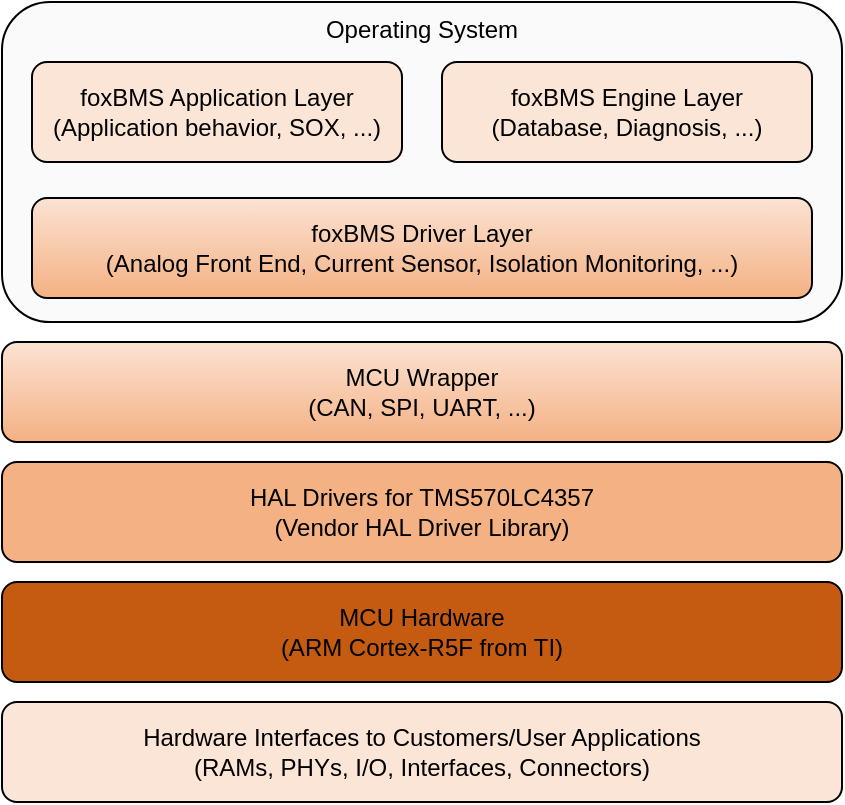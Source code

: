 <mxfile version="25.0.2">
  <diagram name="Page-1" id="iZwcSQueqLfcoZ8UA4_H">
    <mxGraphModel dx="1098" dy="940" grid="1" gridSize="10" guides="1" tooltips="1" connect="1" arrows="1" fold="1" page="1" pageScale="1" pageWidth="827" pageHeight="1169" math="0" shadow="0">
      <root>
        <mxCell id="0" />
        <mxCell id="1" parent="0" />
        <mxCell id="YoIkvc_ydDTDvGEBxKRE-1" value="Operating System" style="rounded=1;whiteSpace=wrap;html=1;verticalAlign=top;fillColor=#fafafa;" parent="1" vertex="1">
          <mxGeometry width="420" height="160" as="geometry" />
        </mxCell>
        <mxCell id="YoIkvc_ydDTDvGEBxKRE-2" value="foxBMS Application Layer&lt;div&gt;(Application behavior, SOX, ...)&lt;/div&gt;" style="rounded=1;whiteSpace=wrap;html=1;fillColor=#fbe5d6;" parent="1" vertex="1">
          <mxGeometry x="15" y="30" width="185" height="50" as="geometry" />
        </mxCell>
        <mxCell id="YoIkvc_ydDTDvGEBxKRE-4" value="foxBMS Engine Layer&lt;div&gt;(Database, Diagnosis, ...)&lt;/div&gt;" style="rounded=1;whiteSpace=wrap;html=1;fillColor=#fbe5d6;" parent="1" vertex="1">
          <mxGeometry x="220" y="30" width="185" height="50" as="geometry" />
        </mxCell>
        <mxCell id="YoIkvc_ydDTDvGEBxKRE-5" value="foxBMS Driver Layer&lt;div&gt;(Analog Front End, Current Sensor, Isolation Monitoring, ...)&lt;/div&gt;" style="rounded=1;whiteSpace=wrap;html=1;fillColor=#f4b183;gradientColor=#fbe3d3;gradientDirection=north;" parent="1" vertex="1">
          <mxGeometry x="15" y="98" width="390" height="50" as="geometry" />
        </mxCell>
        <mxCell id="YoIkvc_ydDTDvGEBxKRE-6" value="MCU Wrapper&lt;div&gt;(CAN, SPI, UART, ...)&lt;/div&gt;" style="rounded=1;whiteSpace=wrap;html=1;fillColor=#f4b183;gradientColor=#fbe3d3;gradientDirection=north;" parent="1" vertex="1">
          <mxGeometry y="170" width="420" height="50" as="geometry" />
        </mxCell>
        <mxCell id="YoIkvc_ydDTDvGEBxKRE-7" value="&lt;div&gt;HAL Drivers for TMS570LC4357&lt;/div&gt;&lt;div&gt;(Vendor HAL Driver Library)&lt;/div&gt;" style="rounded=1;whiteSpace=wrap;html=1;fillColor=#f4b183;" parent="1" vertex="1">
          <mxGeometry y="230" width="420" height="50" as="geometry" />
        </mxCell>
        <mxCell id="YoIkvc_ydDTDvGEBxKRE-8" value="&lt;div&gt;MCU Hardware&lt;/div&gt;&lt;div&gt;(ARM Cortex-R5F from TI)&lt;/div&gt;" style="rounded=1;whiteSpace=wrap;html=1;fillColor=#c55a11;" parent="1" vertex="1">
          <mxGeometry y="290" width="420" height="50" as="geometry" />
        </mxCell>
        <mxCell id="YoIkvc_ydDTDvGEBxKRE-9" value="&lt;div&gt;Hardware Interfaces to Customers/User Applications&lt;/div&gt;&lt;div&gt;(RAMs, PHYs, I/O, Interfaces, Connectors)&lt;/div&gt;" style="rounded=1;whiteSpace=wrap;html=1;fillColor=#fbe5d6;" parent="1" vertex="1">
          <mxGeometry y="350" width="420" height="50" as="geometry" />
        </mxCell>
      </root>
    </mxGraphModel>
  </diagram>
</mxfile>
